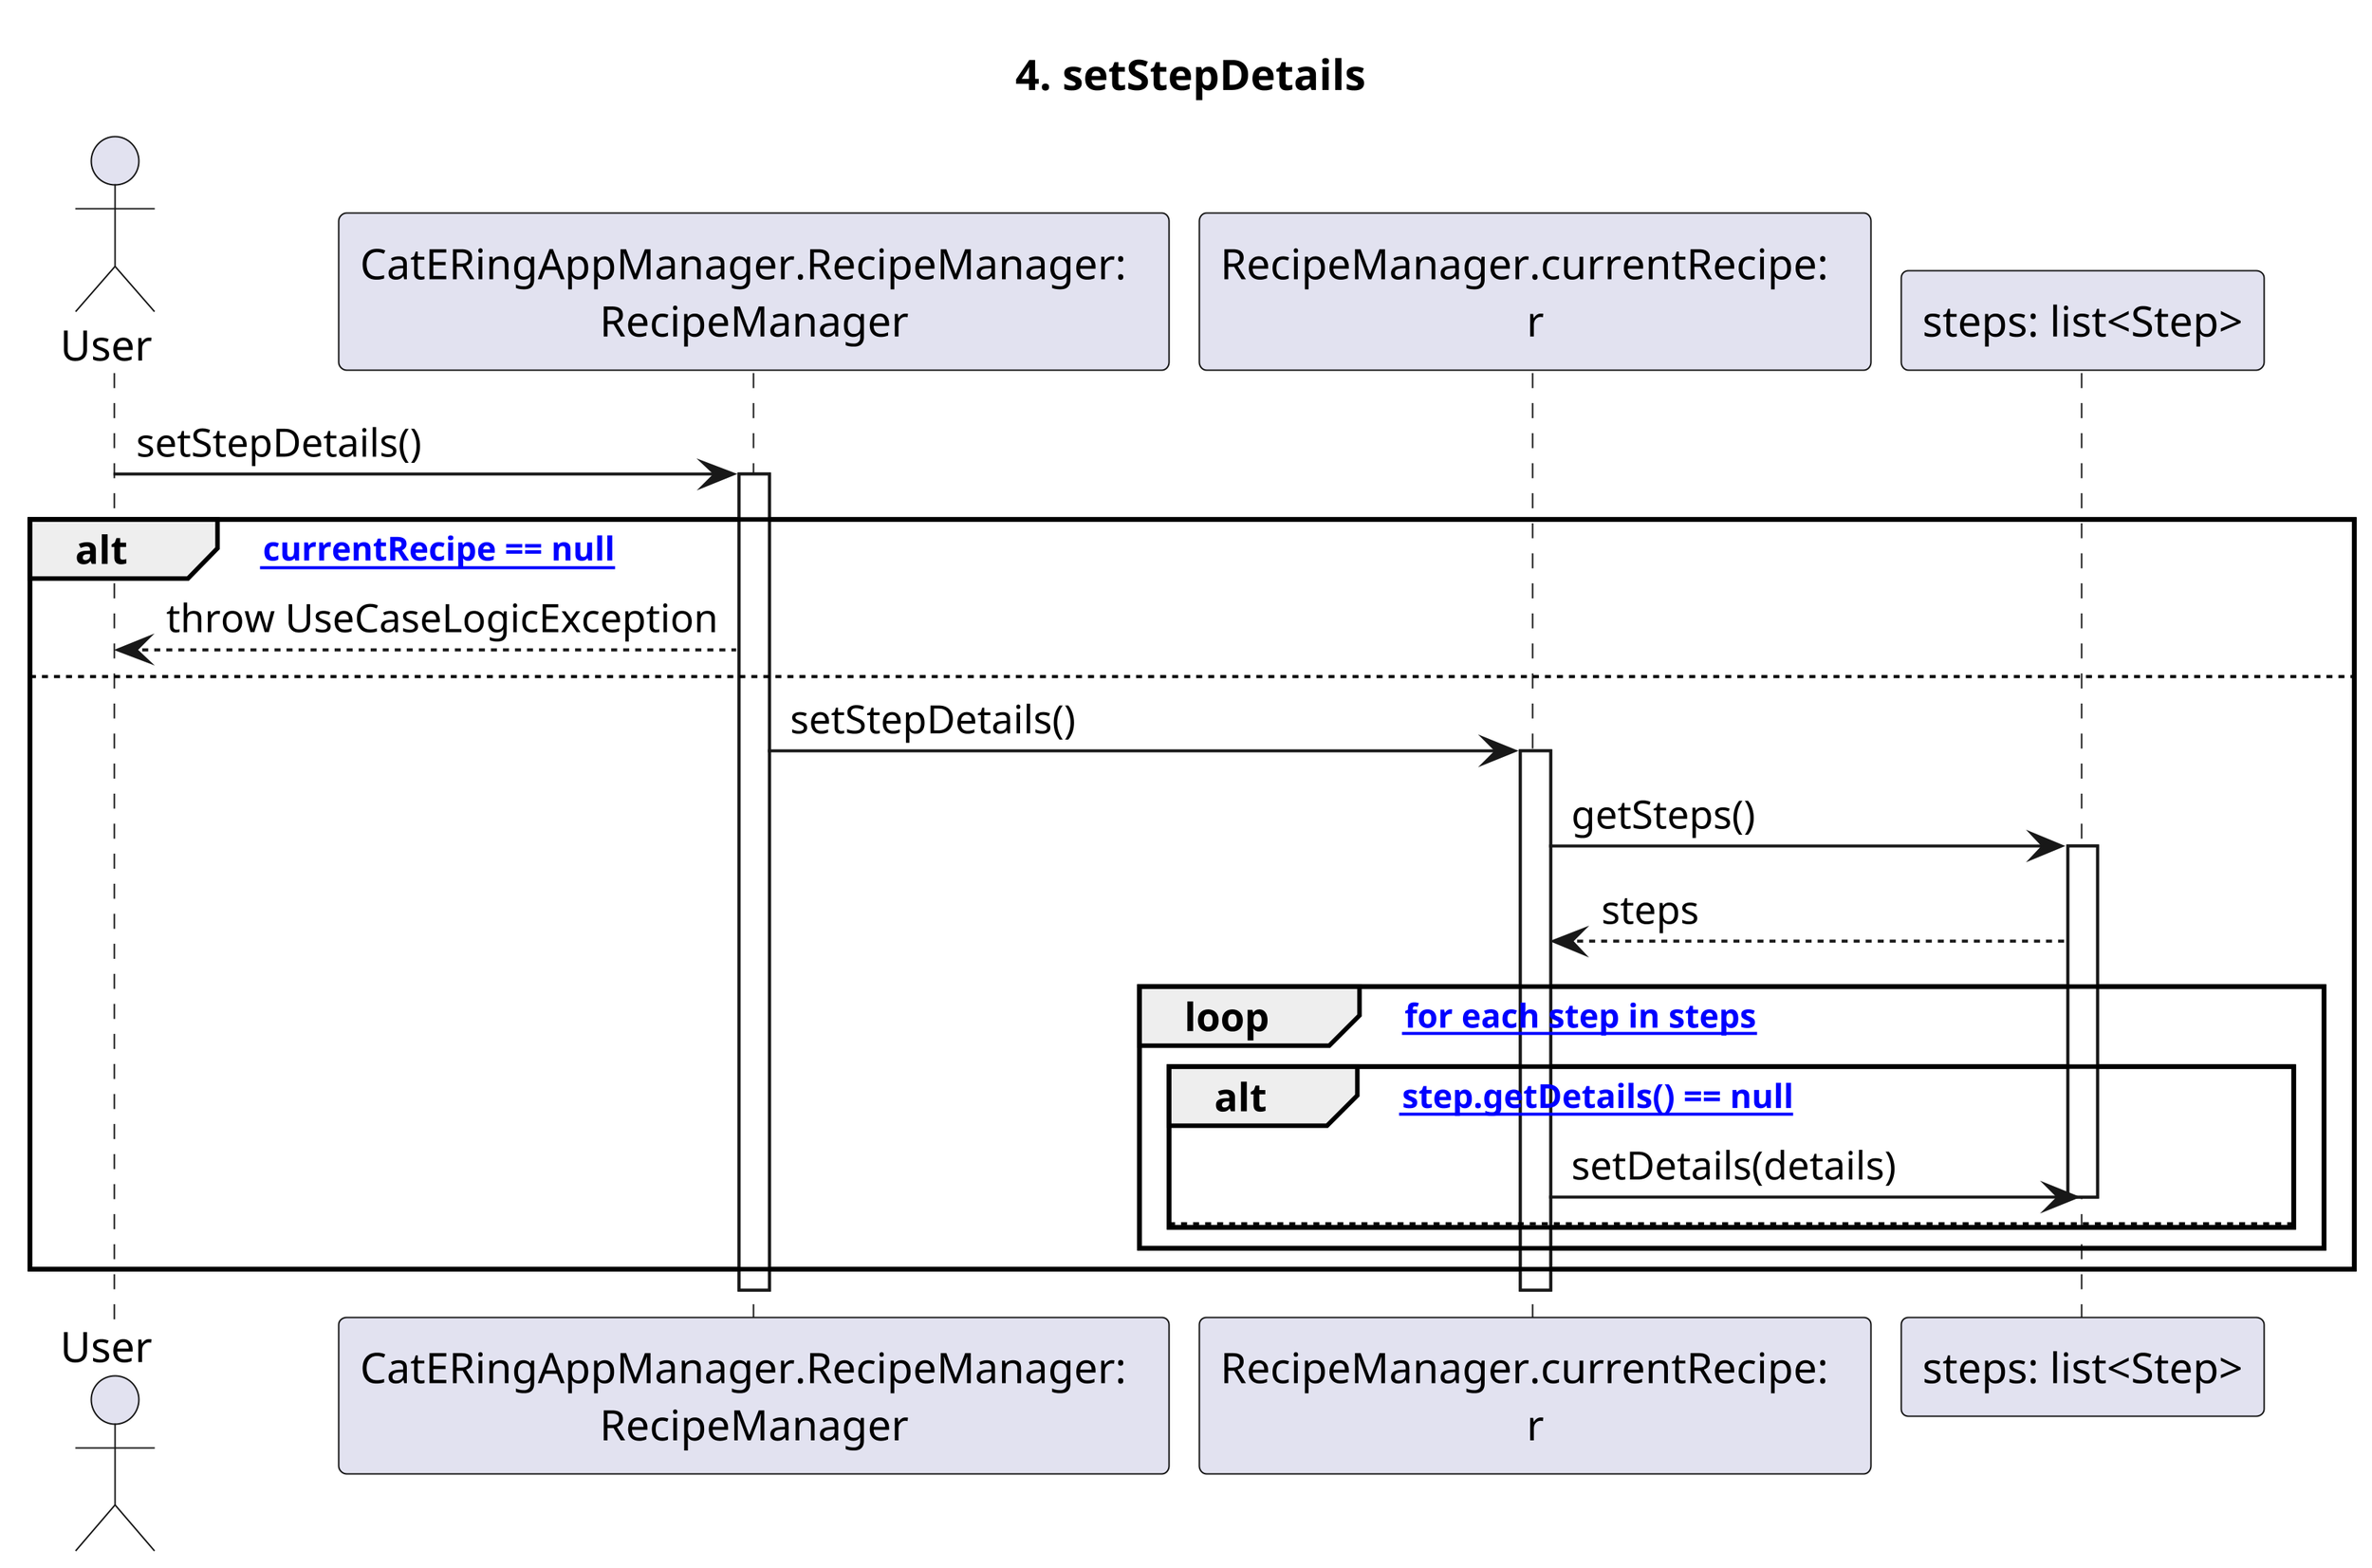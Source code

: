@startuml

skinparam Dpi 400

title: 4. setStepDetails

Actor User
Participant "CatERingAppManager.RecipeManager:  \nRecipeManager" as RM
Participant "RecipeManager.currentRecipe:  \nr" as CR


User -> RM:setStepDetails()
Activate RM
alt ["currentRecipe == null"]
	RM --> User: throw UseCaseLogicException
else
    RM -> CR: setStepDetails()
    Activate CR
    CR -> "steps: list<Step>": getSteps()
    Activate "steps: list<Step>"
    "steps: list<Step>" --> CR: steps
    loop ["for each step in steps"]
        alt ["step.getDetails() == null"]
            CR -> "steps: list<Step>": setDetails(details)
            Deactivate "steps: list<Step>"
        else
        end
    end
end
Deactivate CR
Deactivate RM
@enduml
